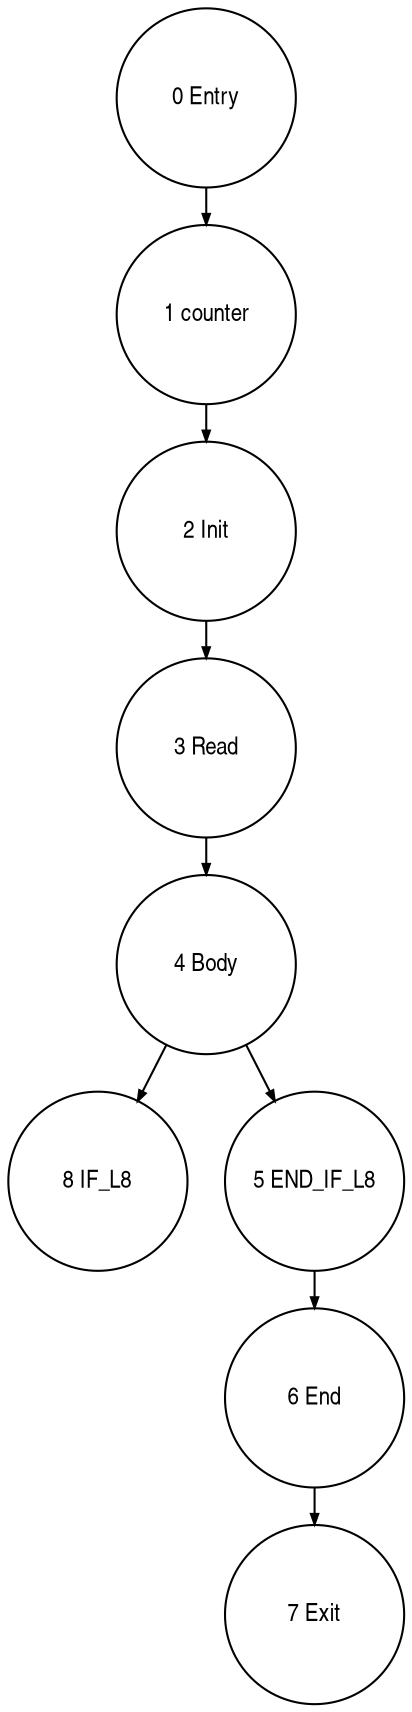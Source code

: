 digraph G {
  ranksep=.25;
  edge [arrowsize=.5]
  node [shape=circle, fontname="ArialNarrow",
        fontsize=12,  height=1.2];
  "3 Read"; "2 Init"; "0 Entry"; "6 End"; "8 IF_L8"; "1 counter"; "5 END_IF_L8"; "4 Body"; "7 Exit"; 
  "3 Read" -> "4 Body";
  "2 Init" -> "3 Read";
  "0 Entry" -> "1 counter";
  "6 End" -> "7 Exit";
  "1 counter" -> "2 Init";
  "5 END_IF_L8" -> "6 End";
  "4 Body" -> "5 END_IF_L8";
  "4 Body" -> "8 IF_L8";
}
